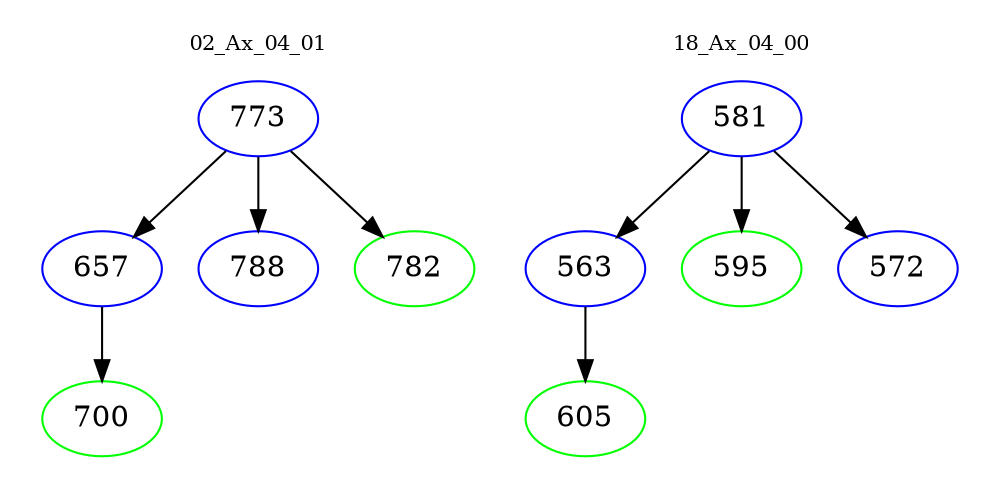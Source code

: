digraph{
subgraph cluster_0 {
color = white
label = "02_Ax_04_01";
fontsize=10;
T0_773 [label="773", color="blue"]
T0_773 -> T0_657 [color="black"]
T0_657 [label="657", color="blue"]
T0_657 -> T0_700 [color="black"]
T0_700 [label="700", color="green"]
T0_773 -> T0_788 [color="black"]
T0_788 [label="788", color="blue"]
T0_773 -> T0_782 [color="black"]
T0_782 [label="782", color="green"]
}
subgraph cluster_1 {
color = white
label = "18_Ax_04_00";
fontsize=10;
T1_581 [label="581", color="blue"]
T1_581 -> T1_563 [color="black"]
T1_563 [label="563", color="blue"]
T1_563 -> T1_605 [color="black"]
T1_605 [label="605", color="green"]
T1_581 -> T1_595 [color="black"]
T1_595 [label="595", color="green"]
T1_581 -> T1_572 [color="black"]
T1_572 [label="572", color="blue"]
}
}
